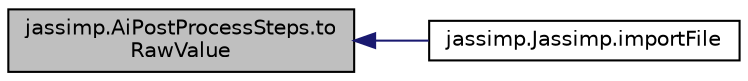 digraph "jassimp.AiPostProcessSteps.toRawValue"
{
  edge [fontname="Helvetica",fontsize="10",labelfontname="Helvetica",labelfontsize="10"];
  node [fontname="Helvetica",fontsize="10",shape=record];
  rankdir="LR";
  Node1 [label="jassimp.AiPostProcessSteps.to\lRawValue",height=0.2,width=0.4,color="black", fillcolor="grey75", style="filled", fontcolor="black"];
  Node1 -> Node2 [dir="back",color="midnightblue",fontsize="10",style="solid",fontname="Helvetica"];
  Node2 [label="jassimp.Jassimp.importFile",height=0.2,width=0.4,color="black", fillcolor="white", style="filled",URL="$classjassimp_1_1_jassimp.html#a0027b306e2347ef392629b4825d81e9a"];
}
